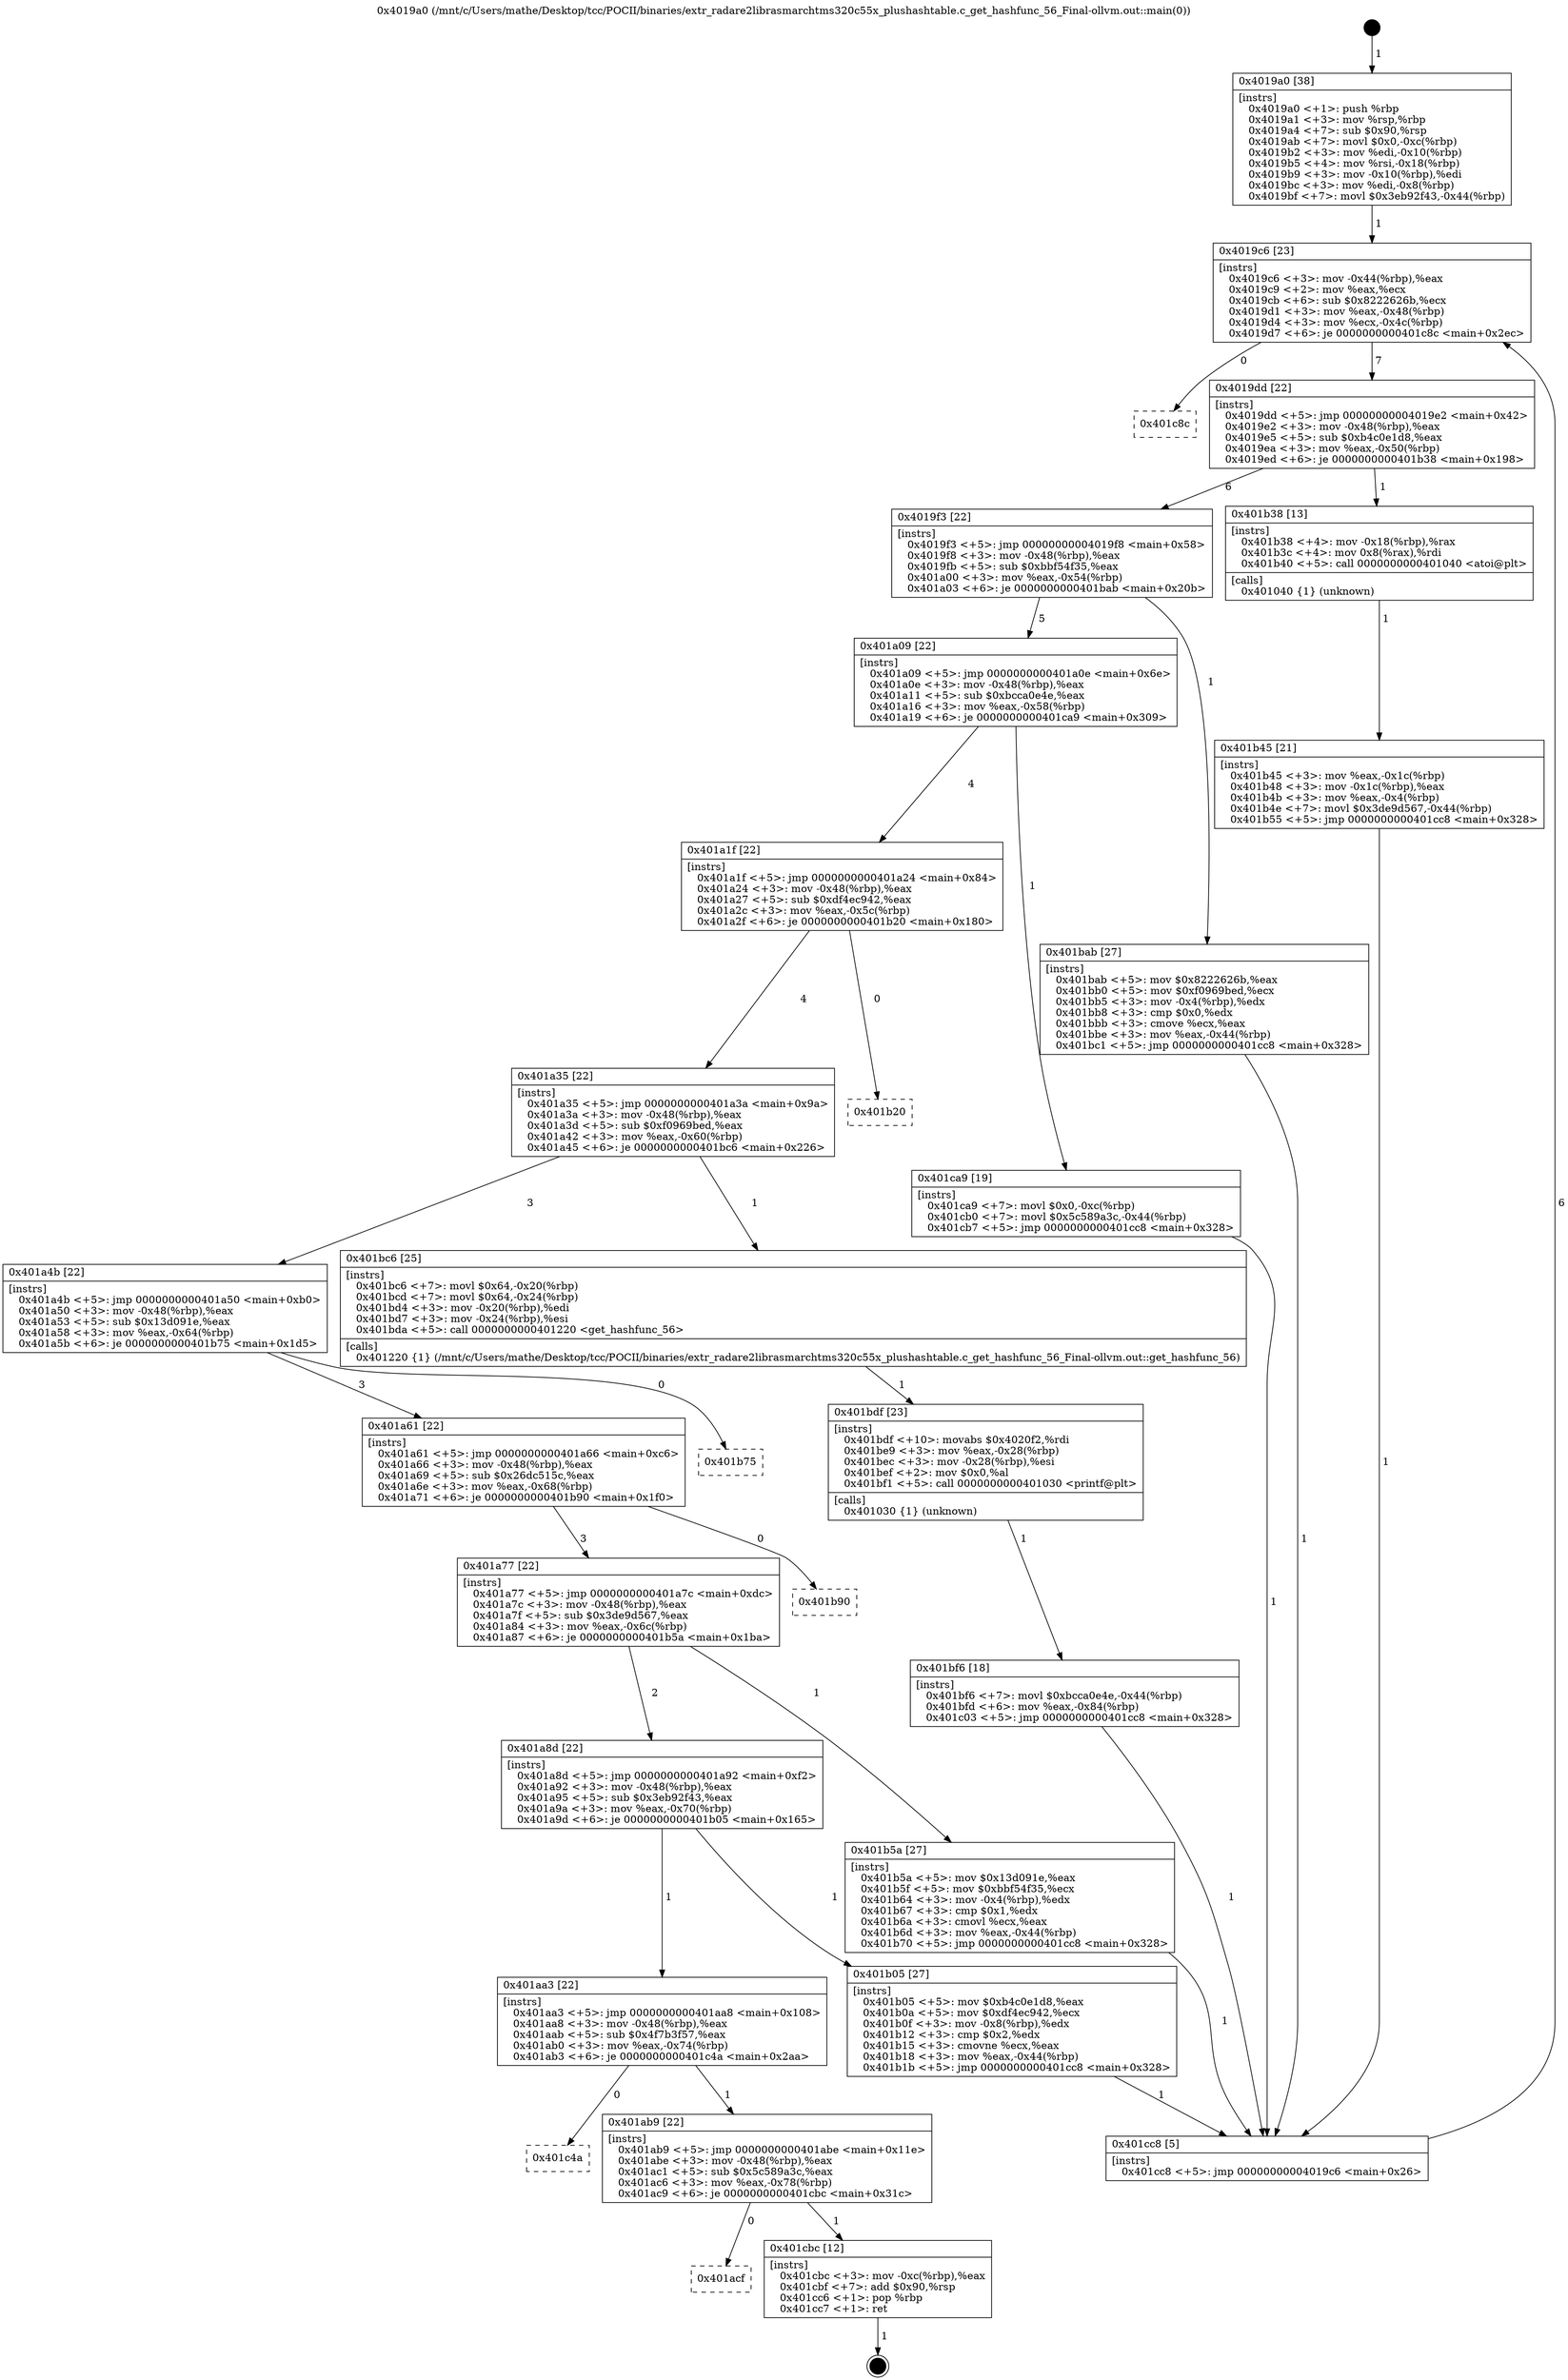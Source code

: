 digraph "0x4019a0" {
  label = "0x4019a0 (/mnt/c/Users/mathe/Desktop/tcc/POCII/binaries/extr_radare2librasmarchtms320c55x_plushashtable.c_get_hashfunc_56_Final-ollvm.out::main(0))"
  labelloc = "t"
  node[shape=record]

  Entry [label="",width=0.3,height=0.3,shape=circle,fillcolor=black,style=filled]
  "0x4019c6" [label="{
     0x4019c6 [23]\l
     | [instrs]\l
     &nbsp;&nbsp;0x4019c6 \<+3\>: mov -0x44(%rbp),%eax\l
     &nbsp;&nbsp;0x4019c9 \<+2\>: mov %eax,%ecx\l
     &nbsp;&nbsp;0x4019cb \<+6\>: sub $0x8222626b,%ecx\l
     &nbsp;&nbsp;0x4019d1 \<+3\>: mov %eax,-0x48(%rbp)\l
     &nbsp;&nbsp;0x4019d4 \<+3\>: mov %ecx,-0x4c(%rbp)\l
     &nbsp;&nbsp;0x4019d7 \<+6\>: je 0000000000401c8c \<main+0x2ec\>\l
  }"]
  "0x401c8c" [label="{
     0x401c8c\l
  }", style=dashed]
  "0x4019dd" [label="{
     0x4019dd [22]\l
     | [instrs]\l
     &nbsp;&nbsp;0x4019dd \<+5\>: jmp 00000000004019e2 \<main+0x42\>\l
     &nbsp;&nbsp;0x4019e2 \<+3\>: mov -0x48(%rbp),%eax\l
     &nbsp;&nbsp;0x4019e5 \<+5\>: sub $0xb4c0e1d8,%eax\l
     &nbsp;&nbsp;0x4019ea \<+3\>: mov %eax,-0x50(%rbp)\l
     &nbsp;&nbsp;0x4019ed \<+6\>: je 0000000000401b38 \<main+0x198\>\l
  }"]
  Exit [label="",width=0.3,height=0.3,shape=circle,fillcolor=black,style=filled,peripheries=2]
  "0x401b38" [label="{
     0x401b38 [13]\l
     | [instrs]\l
     &nbsp;&nbsp;0x401b38 \<+4\>: mov -0x18(%rbp),%rax\l
     &nbsp;&nbsp;0x401b3c \<+4\>: mov 0x8(%rax),%rdi\l
     &nbsp;&nbsp;0x401b40 \<+5\>: call 0000000000401040 \<atoi@plt\>\l
     | [calls]\l
     &nbsp;&nbsp;0x401040 \{1\} (unknown)\l
  }"]
  "0x4019f3" [label="{
     0x4019f3 [22]\l
     | [instrs]\l
     &nbsp;&nbsp;0x4019f3 \<+5\>: jmp 00000000004019f8 \<main+0x58\>\l
     &nbsp;&nbsp;0x4019f8 \<+3\>: mov -0x48(%rbp),%eax\l
     &nbsp;&nbsp;0x4019fb \<+5\>: sub $0xbbf54f35,%eax\l
     &nbsp;&nbsp;0x401a00 \<+3\>: mov %eax,-0x54(%rbp)\l
     &nbsp;&nbsp;0x401a03 \<+6\>: je 0000000000401bab \<main+0x20b\>\l
  }"]
  "0x401acf" [label="{
     0x401acf\l
  }", style=dashed]
  "0x401bab" [label="{
     0x401bab [27]\l
     | [instrs]\l
     &nbsp;&nbsp;0x401bab \<+5\>: mov $0x8222626b,%eax\l
     &nbsp;&nbsp;0x401bb0 \<+5\>: mov $0xf0969bed,%ecx\l
     &nbsp;&nbsp;0x401bb5 \<+3\>: mov -0x4(%rbp),%edx\l
     &nbsp;&nbsp;0x401bb8 \<+3\>: cmp $0x0,%edx\l
     &nbsp;&nbsp;0x401bbb \<+3\>: cmove %ecx,%eax\l
     &nbsp;&nbsp;0x401bbe \<+3\>: mov %eax,-0x44(%rbp)\l
     &nbsp;&nbsp;0x401bc1 \<+5\>: jmp 0000000000401cc8 \<main+0x328\>\l
  }"]
  "0x401a09" [label="{
     0x401a09 [22]\l
     | [instrs]\l
     &nbsp;&nbsp;0x401a09 \<+5\>: jmp 0000000000401a0e \<main+0x6e\>\l
     &nbsp;&nbsp;0x401a0e \<+3\>: mov -0x48(%rbp),%eax\l
     &nbsp;&nbsp;0x401a11 \<+5\>: sub $0xbcca0e4e,%eax\l
     &nbsp;&nbsp;0x401a16 \<+3\>: mov %eax,-0x58(%rbp)\l
     &nbsp;&nbsp;0x401a19 \<+6\>: je 0000000000401ca9 \<main+0x309\>\l
  }"]
  "0x401cbc" [label="{
     0x401cbc [12]\l
     | [instrs]\l
     &nbsp;&nbsp;0x401cbc \<+3\>: mov -0xc(%rbp),%eax\l
     &nbsp;&nbsp;0x401cbf \<+7\>: add $0x90,%rsp\l
     &nbsp;&nbsp;0x401cc6 \<+1\>: pop %rbp\l
     &nbsp;&nbsp;0x401cc7 \<+1\>: ret\l
  }"]
  "0x401ca9" [label="{
     0x401ca9 [19]\l
     | [instrs]\l
     &nbsp;&nbsp;0x401ca9 \<+7\>: movl $0x0,-0xc(%rbp)\l
     &nbsp;&nbsp;0x401cb0 \<+7\>: movl $0x5c589a3c,-0x44(%rbp)\l
     &nbsp;&nbsp;0x401cb7 \<+5\>: jmp 0000000000401cc8 \<main+0x328\>\l
  }"]
  "0x401a1f" [label="{
     0x401a1f [22]\l
     | [instrs]\l
     &nbsp;&nbsp;0x401a1f \<+5\>: jmp 0000000000401a24 \<main+0x84\>\l
     &nbsp;&nbsp;0x401a24 \<+3\>: mov -0x48(%rbp),%eax\l
     &nbsp;&nbsp;0x401a27 \<+5\>: sub $0xdf4ec942,%eax\l
     &nbsp;&nbsp;0x401a2c \<+3\>: mov %eax,-0x5c(%rbp)\l
     &nbsp;&nbsp;0x401a2f \<+6\>: je 0000000000401b20 \<main+0x180\>\l
  }"]
  "0x401ab9" [label="{
     0x401ab9 [22]\l
     | [instrs]\l
     &nbsp;&nbsp;0x401ab9 \<+5\>: jmp 0000000000401abe \<main+0x11e\>\l
     &nbsp;&nbsp;0x401abe \<+3\>: mov -0x48(%rbp),%eax\l
     &nbsp;&nbsp;0x401ac1 \<+5\>: sub $0x5c589a3c,%eax\l
     &nbsp;&nbsp;0x401ac6 \<+3\>: mov %eax,-0x78(%rbp)\l
     &nbsp;&nbsp;0x401ac9 \<+6\>: je 0000000000401cbc \<main+0x31c\>\l
  }"]
  "0x401b20" [label="{
     0x401b20\l
  }", style=dashed]
  "0x401a35" [label="{
     0x401a35 [22]\l
     | [instrs]\l
     &nbsp;&nbsp;0x401a35 \<+5\>: jmp 0000000000401a3a \<main+0x9a\>\l
     &nbsp;&nbsp;0x401a3a \<+3\>: mov -0x48(%rbp),%eax\l
     &nbsp;&nbsp;0x401a3d \<+5\>: sub $0xf0969bed,%eax\l
     &nbsp;&nbsp;0x401a42 \<+3\>: mov %eax,-0x60(%rbp)\l
     &nbsp;&nbsp;0x401a45 \<+6\>: je 0000000000401bc6 \<main+0x226\>\l
  }"]
  "0x401c4a" [label="{
     0x401c4a\l
  }", style=dashed]
  "0x401bc6" [label="{
     0x401bc6 [25]\l
     | [instrs]\l
     &nbsp;&nbsp;0x401bc6 \<+7\>: movl $0x64,-0x20(%rbp)\l
     &nbsp;&nbsp;0x401bcd \<+7\>: movl $0x64,-0x24(%rbp)\l
     &nbsp;&nbsp;0x401bd4 \<+3\>: mov -0x20(%rbp),%edi\l
     &nbsp;&nbsp;0x401bd7 \<+3\>: mov -0x24(%rbp),%esi\l
     &nbsp;&nbsp;0x401bda \<+5\>: call 0000000000401220 \<get_hashfunc_56\>\l
     | [calls]\l
     &nbsp;&nbsp;0x401220 \{1\} (/mnt/c/Users/mathe/Desktop/tcc/POCII/binaries/extr_radare2librasmarchtms320c55x_plushashtable.c_get_hashfunc_56_Final-ollvm.out::get_hashfunc_56)\l
  }"]
  "0x401a4b" [label="{
     0x401a4b [22]\l
     | [instrs]\l
     &nbsp;&nbsp;0x401a4b \<+5\>: jmp 0000000000401a50 \<main+0xb0\>\l
     &nbsp;&nbsp;0x401a50 \<+3\>: mov -0x48(%rbp),%eax\l
     &nbsp;&nbsp;0x401a53 \<+5\>: sub $0x13d091e,%eax\l
     &nbsp;&nbsp;0x401a58 \<+3\>: mov %eax,-0x64(%rbp)\l
     &nbsp;&nbsp;0x401a5b \<+6\>: je 0000000000401b75 \<main+0x1d5\>\l
  }"]
  "0x401bf6" [label="{
     0x401bf6 [18]\l
     | [instrs]\l
     &nbsp;&nbsp;0x401bf6 \<+7\>: movl $0xbcca0e4e,-0x44(%rbp)\l
     &nbsp;&nbsp;0x401bfd \<+6\>: mov %eax,-0x84(%rbp)\l
     &nbsp;&nbsp;0x401c03 \<+5\>: jmp 0000000000401cc8 \<main+0x328\>\l
  }"]
  "0x401b75" [label="{
     0x401b75\l
  }", style=dashed]
  "0x401a61" [label="{
     0x401a61 [22]\l
     | [instrs]\l
     &nbsp;&nbsp;0x401a61 \<+5\>: jmp 0000000000401a66 \<main+0xc6\>\l
     &nbsp;&nbsp;0x401a66 \<+3\>: mov -0x48(%rbp),%eax\l
     &nbsp;&nbsp;0x401a69 \<+5\>: sub $0x26dc515c,%eax\l
     &nbsp;&nbsp;0x401a6e \<+3\>: mov %eax,-0x68(%rbp)\l
     &nbsp;&nbsp;0x401a71 \<+6\>: je 0000000000401b90 \<main+0x1f0\>\l
  }"]
  "0x401bdf" [label="{
     0x401bdf [23]\l
     | [instrs]\l
     &nbsp;&nbsp;0x401bdf \<+10\>: movabs $0x4020f2,%rdi\l
     &nbsp;&nbsp;0x401be9 \<+3\>: mov %eax,-0x28(%rbp)\l
     &nbsp;&nbsp;0x401bec \<+3\>: mov -0x28(%rbp),%esi\l
     &nbsp;&nbsp;0x401bef \<+2\>: mov $0x0,%al\l
     &nbsp;&nbsp;0x401bf1 \<+5\>: call 0000000000401030 \<printf@plt\>\l
     | [calls]\l
     &nbsp;&nbsp;0x401030 \{1\} (unknown)\l
  }"]
  "0x401b90" [label="{
     0x401b90\l
  }", style=dashed]
  "0x401a77" [label="{
     0x401a77 [22]\l
     | [instrs]\l
     &nbsp;&nbsp;0x401a77 \<+5\>: jmp 0000000000401a7c \<main+0xdc\>\l
     &nbsp;&nbsp;0x401a7c \<+3\>: mov -0x48(%rbp),%eax\l
     &nbsp;&nbsp;0x401a7f \<+5\>: sub $0x3de9d567,%eax\l
     &nbsp;&nbsp;0x401a84 \<+3\>: mov %eax,-0x6c(%rbp)\l
     &nbsp;&nbsp;0x401a87 \<+6\>: je 0000000000401b5a \<main+0x1ba\>\l
  }"]
  "0x401b45" [label="{
     0x401b45 [21]\l
     | [instrs]\l
     &nbsp;&nbsp;0x401b45 \<+3\>: mov %eax,-0x1c(%rbp)\l
     &nbsp;&nbsp;0x401b48 \<+3\>: mov -0x1c(%rbp),%eax\l
     &nbsp;&nbsp;0x401b4b \<+3\>: mov %eax,-0x4(%rbp)\l
     &nbsp;&nbsp;0x401b4e \<+7\>: movl $0x3de9d567,-0x44(%rbp)\l
     &nbsp;&nbsp;0x401b55 \<+5\>: jmp 0000000000401cc8 \<main+0x328\>\l
  }"]
  "0x401b5a" [label="{
     0x401b5a [27]\l
     | [instrs]\l
     &nbsp;&nbsp;0x401b5a \<+5\>: mov $0x13d091e,%eax\l
     &nbsp;&nbsp;0x401b5f \<+5\>: mov $0xbbf54f35,%ecx\l
     &nbsp;&nbsp;0x401b64 \<+3\>: mov -0x4(%rbp),%edx\l
     &nbsp;&nbsp;0x401b67 \<+3\>: cmp $0x1,%edx\l
     &nbsp;&nbsp;0x401b6a \<+3\>: cmovl %ecx,%eax\l
     &nbsp;&nbsp;0x401b6d \<+3\>: mov %eax,-0x44(%rbp)\l
     &nbsp;&nbsp;0x401b70 \<+5\>: jmp 0000000000401cc8 \<main+0x328\>\l
  }"]
  "0x401a8d" [label="{
     0x401a8d [22]\l
     | [instrs]\l
     &nbsp;&nbsp;0x401a8d \<+5\>: jmp 0000000000401a92 \<main+0xf2\>\l
     &nbsp;&nbsp;0x401a92 \<+3\>: mov -0x48(%rbp),%eax\l
     &nbsp;&nbsp;0x401a95 \<+5\>: sub $0x3eb92f43,%eax\l
     &nbsp;&nbsp;0x401a9a \<+3\>: mov %eax,-0x70(%rbp)\l
     &nbsp;&nbsp;0x401a9d \<+6\>: je 0000000000401b05 \<main+0x165\>\l
  }"]
  "0x4019a0" [label="{
     0x4019a0 [38]\l
     | [instrs]\l
     &nbsp;&nbsp;0x4019a0 \<+1\>: push %rbp\l
     &nbsp;&nbsp;0x4019a1 \<+3\>: mov %rsp,%rbp\l
     &nbsp;&nbsp;0x4019a4 \<+7\>: sub $0x90,%rsp\l
     &nbsp;&nbsp;0x4019ab \<+7\>: movl $0x0,-0xc(%rbp)\l
     &nbsp;&nbsp;0x4019b2 \<+3\>: mov %edi,-0x10(%rbp)\l
     &nbsp;&nbsp;0x4019b5 \<+4\>: mov %rsi,-0x18(%rbp)\l
     &nbsp;&nbsp;0x4019b9 \<+3\>: mov -0x10(%rbp),%edi\l
     &nbsp;&nbsp;0x4019bc \<+3\>: mov %edi,-0x8(%rbp)\l
     &nbsp;&nbsp;0x4019bf \<+7\>: movl $0x3eb92f43,-0x44(%rbp)\l
  }"]
  "0x401b05" [label="{
     0x401b05 [27]\l
     | [instrs]\l
     &nbsp;&nbsp;0x401b05 \<+5\>: mov $0xb4c0e1d8,%eax\l
     &nbsp;&nbsp;0x401b0a \<+5\>: mov $0xdf4ec942,%ecx\l
     &nbsp;&nbsp;0x401b0f \<+3\>: mov -0x8(%rbp),%edx\l
     &nbsp;&nbsp;0x401b12 \<+3\>: cmp $0x2,%edx\l
     &nbsp;&nbsp;0x401b15 \<+3\>: cmovne %ecx,%eax\l
     &nbsp;&nbsp;0x401b18 \<+3\>: mov %eax,-0x44(%rbp)\l
     &nbsp;&nbsp;0x401b1b \<+5\>: jmp 0000000000401cc8 \<main+0x328\>\l
  }"]
  "0x401aa3" [label="{
     0x401aa3 [22]\l
     | [instrs]\l
     &nbsp;&nbsp;0x401aa3 \<+5\>: jmp 0000000000401aa8 \<main+0x108\>\l
     &nbsp;&nbsp;0x401aa8 \<+3\>: mov -0x48(%rbp),%eax\l
     &nbsp;&nbsp;0x401aab \<+5\>: sub $0x4f7b3f57,%eax\l
     &nbsp;&nbsp;0x401ab0 \<+3\>: mov %eax,-0x74(%rbp)\l
     &nbsp;&nbsp;0x401ab3 \<+6\>: je 0000000000401c4a \<main+0x2aa\>\l
  }"]
  "0x401cc8" [label="{
     0x401cc8 [5]\l
     | [instrs]\l
     &nbsp;&nbsp;0x401cc8 \<+5\>: jmp 00000000004019c6 \<main+0x26\>\l
  }"]
  Entry -> "0x4019a0" [label=" 1"]
  "0x4019c6" -> "0x401c8c" [label=" 0"]
  "0x4019c6" -> "0x4019dd" [label=" 7"]
  "0x401cbc" -> Exit [label=" 1"]
  "0x4019dd" -> "0x401b38" [label=" 1"]
  "0x4019dd" -> "0x4019f3" [label=" 6"]
  "0x401ab9" -> "0x401acf" [label=" 0"]
  "0x4019f3" -> "0x401bab" [label=" 1"]
  "0x4019f3" -> "0x401a09" [label=" 5"]
  "0x401ab9" -> "0x401cbc" [label=" 1"]
  "0x401a09" -> "0x401ca9" [label=" 1"]
  "0x401a09" -> "0x401a1f" [label=" 4"]
  "0x401aa3" -> "0x401ab9" [label=" 1"]
  "0x401a1f" -> "0x401b20" [label=" 0"]
  "0x401a1f" -> "0x401a35" [label=" 4"]
  "0x401aa3" -> "0x401c4a" [label=" 0"]
  "0x401a35" -> "0x401bc6" [label=" 1"]
  "0x401a35" -> "0x401a4b" [label=" 3"]
  "0x401ca9" -> "0x401cc8" [label=" 1"]
  "0x401a4b" -> "0x401b75" [label=" 0"]
  "0x401a4b" -> "0x401a61" [label=" 3"]
  "0x401bf6" -> "0x401cc8" [label=" 1"]
  "0x401a61" -> "0x401b90" [label=" 0"]
  "0x401a61" -> "0x401a77" [label=" 3"]
  "0x401bdf" -> "0x401bf6" [label=" 1"]
  "0x401a77" -> "0x401b5a" [label=" 1"]
  "0x401a77" -> "0x401a8d" [label=" 2"]
  "0x401bc6" -> "0x401bdf" [label=" 1"]
  "0x401a8d" -> "0x401b05" [label=" 1"]
  "0x401a8d" -> "0x401aa3" [label=" 1"]
  "0x401b05" -> "0x401cc8" [label=" 1"]
  "0x4019a0" -> "0x4019c6" [label=" 1"]
  "0x401cc8" -> "0x4019c6" [label=" 6"]
  "0x401b38" -> "0x401b45" [label=" 1"]
  "0x401b45" -> "0x401cc8" [label=" 1"]
  "0x401b5a" -> "0x401cc8" [label=" 1"]
  "0x401bab" -> "0x401cc8" [label=" 1"]
}

